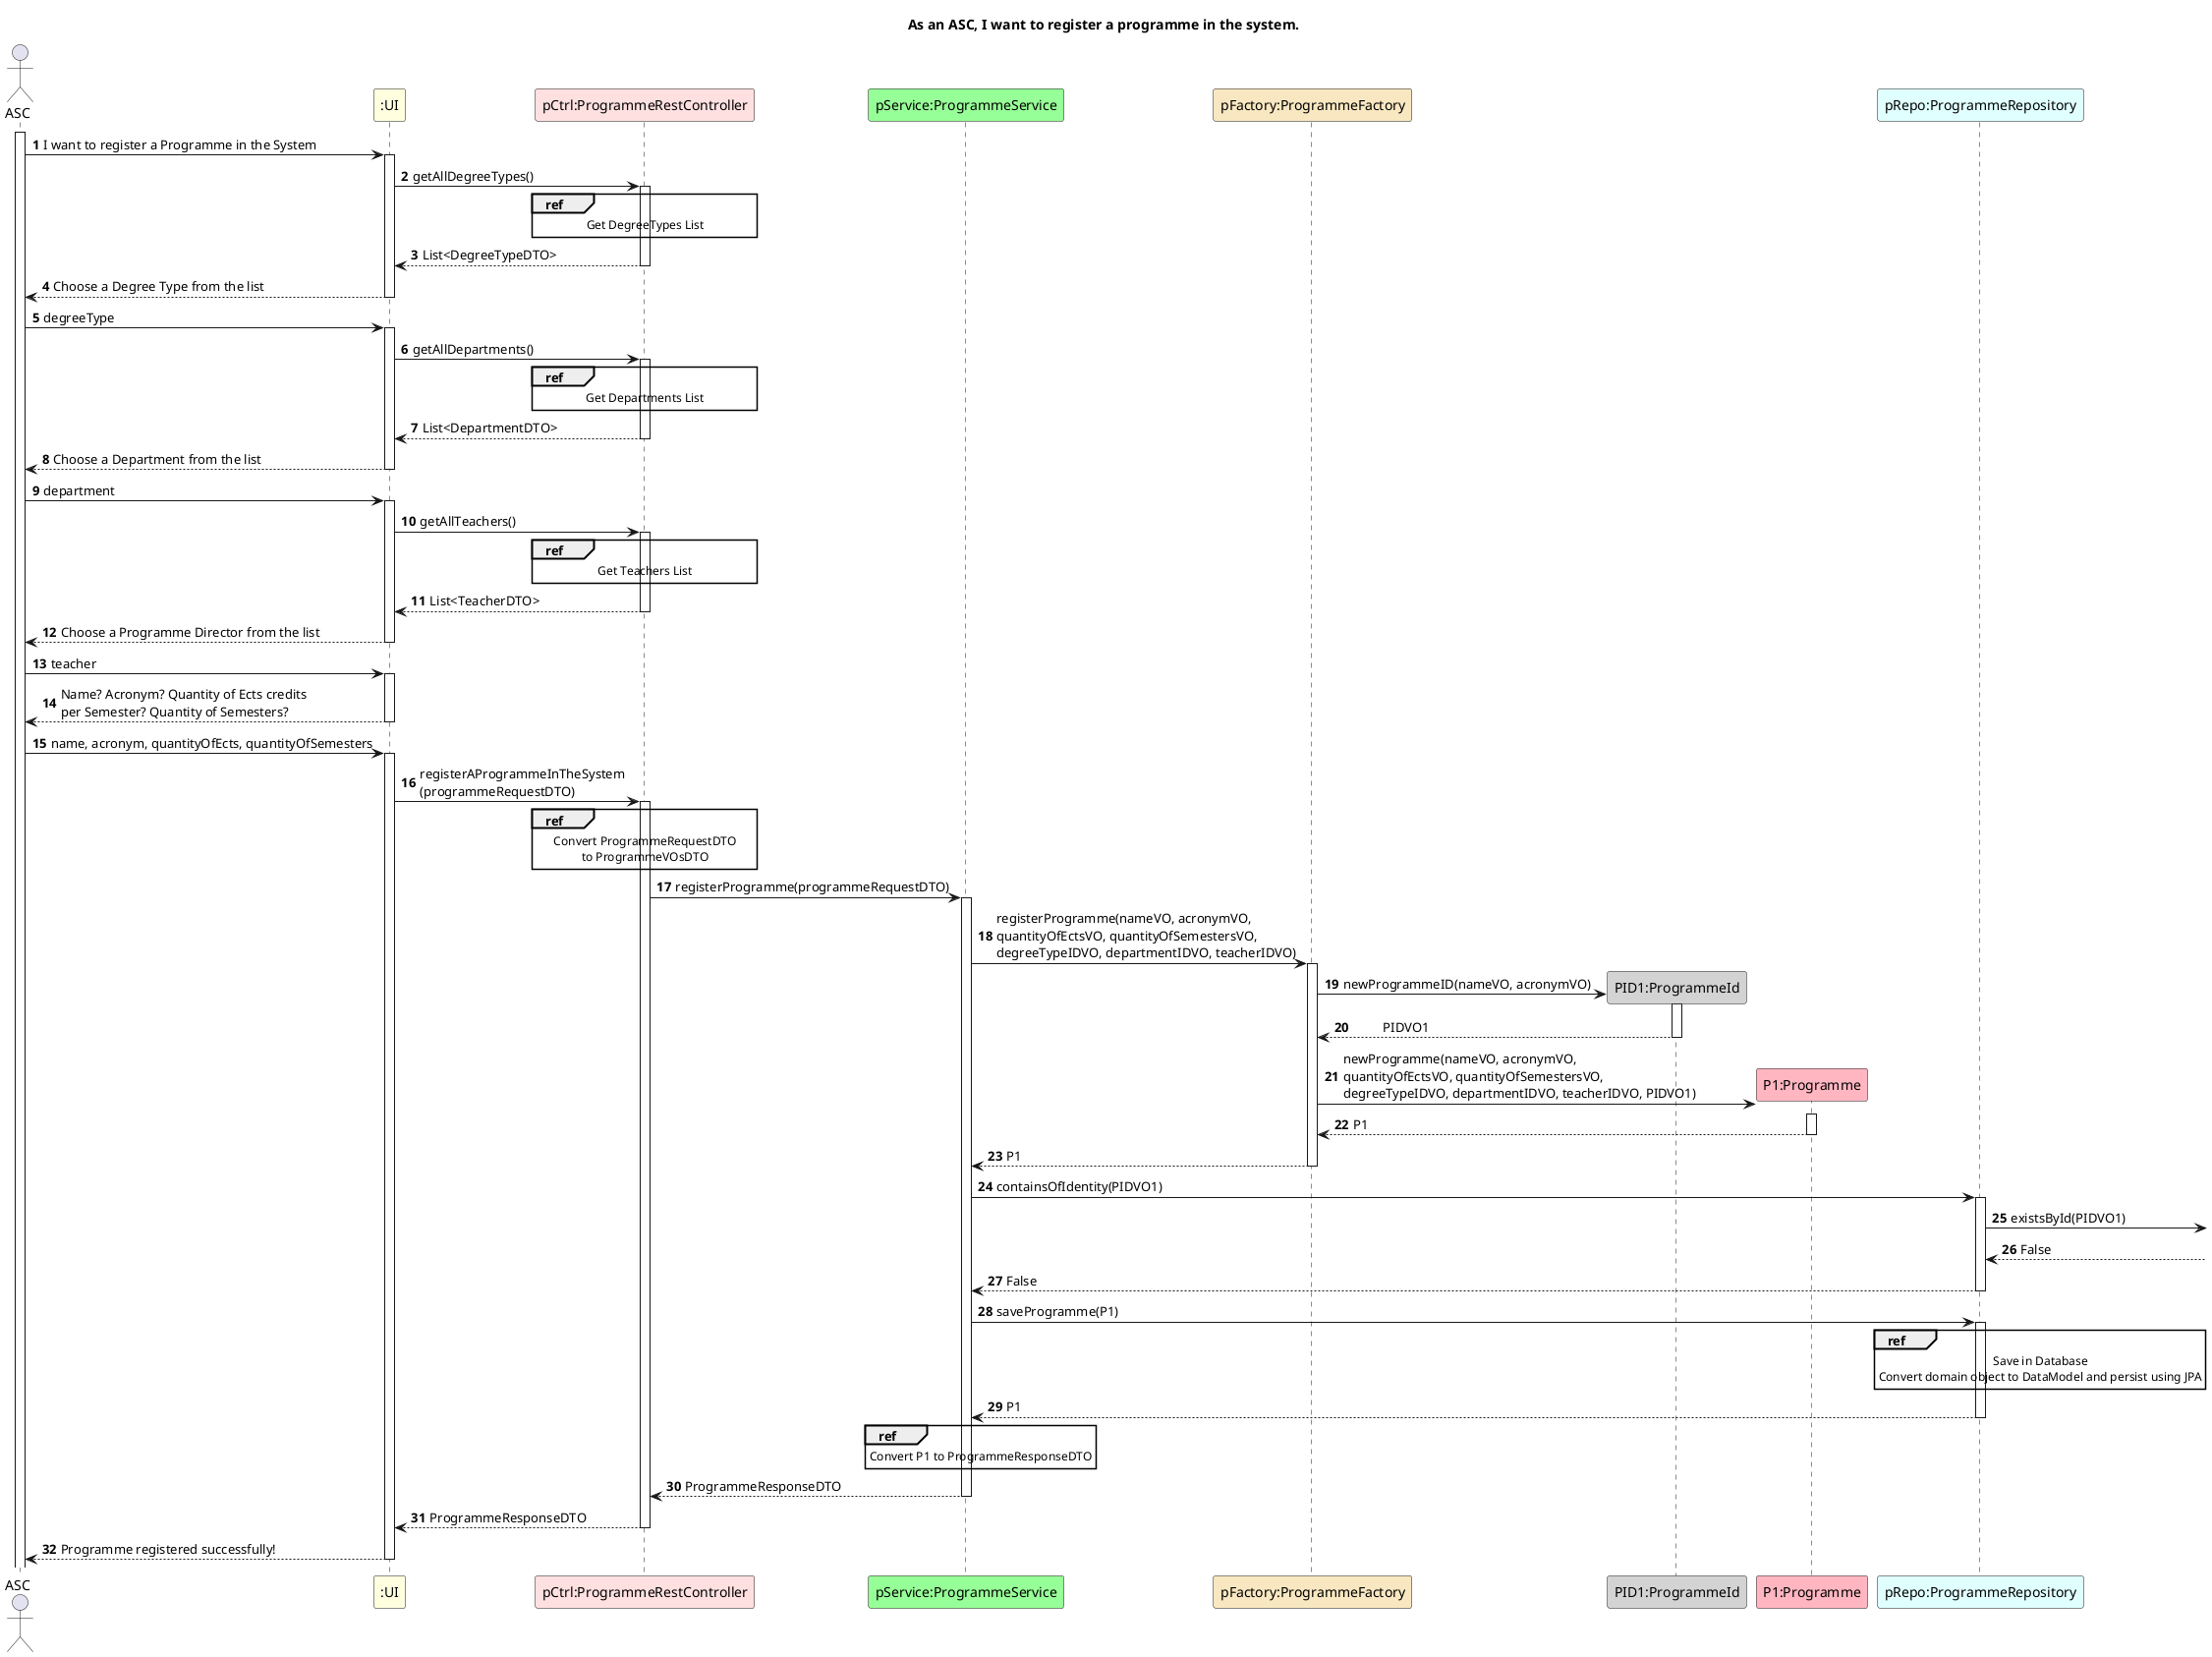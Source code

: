 @startuml
autonumber

title As an ASC, I want to register a programme in the system.

actor ASC as Admin

participant ":UI" as UI #lightyellow
participant "pCtrl:ProgrammeRestController" as C #implementation
participant "pService:ProgrammeService" as PS #physical
participant "pFactory:ProgrammeFactory" as PF #strategy
participant "PID1:ProgrammeId" as PID #lightgrey
participant "P1:Programme" as P #lightpink
participant "pRepo:ProgrammeRepository" as PR #lightcyan

activate Admin
Admin -> UI ++: I want to register a Programme in the System

UI -> C ++: getAllDegreeTypes()

ref over C
          Get DegreeTypes List
end ref

C --> UI --: List<DegreeTypeDTO>

UI --> Admin --: Choose a Degree Type from the list

Admin -> UI ++: degreeType

UI -> C ++: getAllDepartments()

ref over C
          Get Departments List
end ref

C --> UI --: List<DepartmentDTO>

UI --> Admin --: Choose a Department from the list

Admin -> UI ++: department

UI -> C ++: getAllTeachers()

ref over C
          Get Teachers List
end ref

C --> UI --: List<TeacherDTO>

UI --> Admin --: Choose a Programme Director from the list

Admin -> UI ++: teacher

UI --> Admin --: Name? Acronym? Quantity of Ects credits\nper Semester? Quantity of Semesters?

Admin -> UI ++: name, acronym, quantityOfEcts, quantityOfSemesters

UI -> C ++: registerAProgrammeInTheSystem \n(programmeRequestDTO)

ref over C
    Convert ProgrammeRequestDTO
    to ProgrammeVOsDTO
end ref

C -> PS ++: registerProgramme(programmeRequestDTO)

PS -> PF ++: registerProgramme(nameVO, acronymVO, \nquantityOfEctsVO, quantityOfSemestersVO, \ndegreeTypeIDVO, departmentIDVO, teacherIDVO)

PF -> PID **: newProgrammeID(nameVO, acronymVO)
activate PID
PID --> PF --: \t PIDVO1
PF -> P **: newProgramme(nameVO, acronymVO, \nquantityOfEctsVO, quantityOfSemestersVO, \ndegreeTypeIDVO, departmentIDVO, teacherIDVO, PIDVO1)
activate P

P --> PF --: P1
PF --> PS --: P1

PS -> PR++ :containsOfIdentity(PIDVO1)
PR -> : existsById(PIDVO1)
PR <-- : False
PR --> PS-- : False
PS -> PR ++: saveProgramme(P1)

ref over PR
    Save in Database
    Convert domain object to DataModel and persist using JPA
end ref

PR --> PS --: P1

ref over PS
    Convert P1 to ProgrammeResponseDTO
end ref

PS --> C --: ProgrammeResponseDTO

C --> UI --: ProgrammeResponseDTO

UI --> Admin --: Programme registered successfully!

@enduml